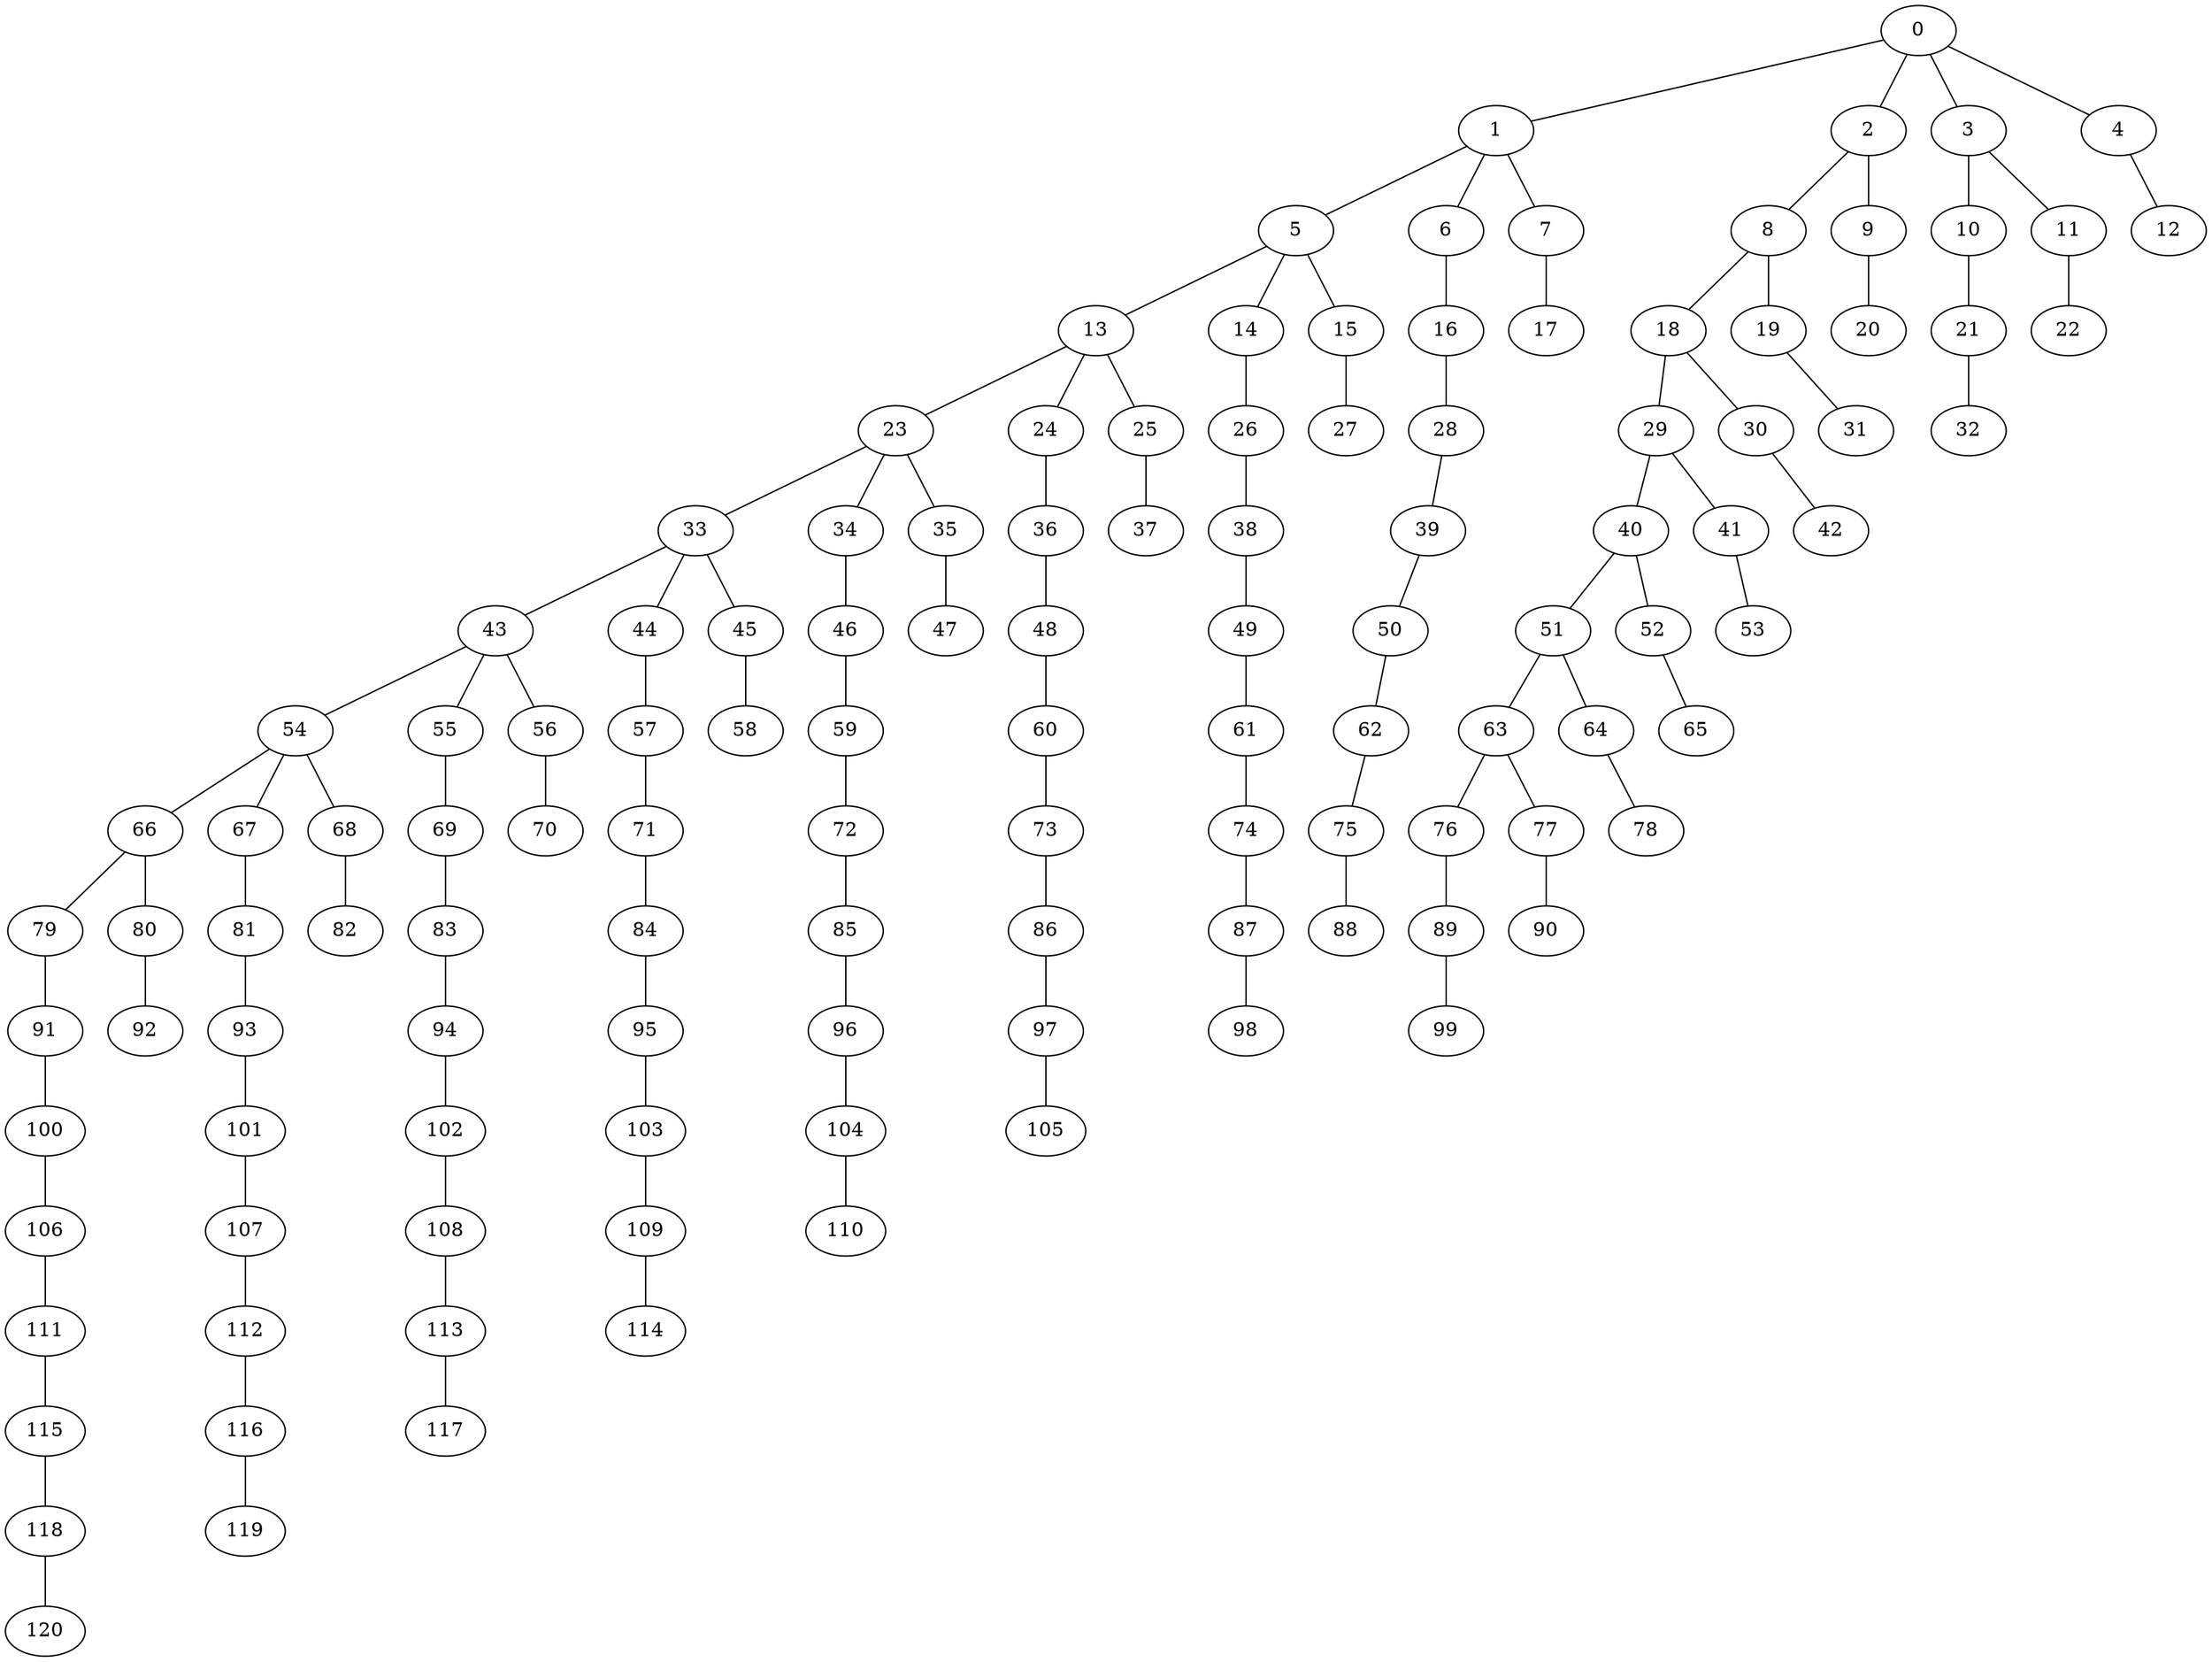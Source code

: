 graph G {
0
1
2
3
4
5
6
7
8
9
10
11
12
13
14
15
16
17
18
19
20
21
22
23
24
25
26
27
28
29
30
31
32
33
34
35
36
37
38
39
40
41
42
43
44
45
46
47
48
49
50
51
52
53
54
55
56
57
58
59
60
61
62
63
64
65
66
67
68
69
70
71
72
73
74
75
76
77
78
79
80
81
82
83
84
85
86
87
88
89
90
91
92
93
94
95
96
97
98
99
100
101
102
103
104
105
106
107
108
109
110
111
112
113
114
115
116
117
118
119
120
0 -- 1
0 -- 2
0 -- 3
0 -- 4
1 -- 5
1 -- 6
1 -- 7
2 -- 8
2 -- 9
3 -- 10
3 -- 11
4 -- 12
5 -- 13
5 -- 14
5 -- 15
6 -- 16
7 -- 17
8 -- 18
8 -- 19
9 -- 20
10 -- 21
11 -- 22
13 -- 23
13 -- 24
13 -- 25
14 -- 26
15 -- 27
16 -- 28
18 -- 29
18 -- 30
19 -- 31
21 -- 32
23 -- 33
23 -- 34
23 -- 35
24 -- 36
25 -- 37
26 -- 38
28 -- 39
29 -- 40
29 -- 41
30 -- 42
33 -- 43
33 -- 44
33 -- 45
34 -- 46
35 -- 47
36 -- 48
38 -- 49
39 -- 50
40 -- 51
40 -- 52
41 -- 53
43 -- 54
43 -- 55
43 -- 56
44 -- 57
45 -- 58
46 -- 59
48 -- 60
49 -- 61
50 -- 62
51 -- 63
51 -- 64
52 -- 65
54 -- 66
54 -- 67
54 -- 68
55 -- 69
56 -- 70
57 -- 71
59 -- 72
60 -- 73
61 -- 74
62 -- 75
63 -- 76
63 -- 77
64 -- 78
66 -- 79
66 -- 80
67 -- 81
68 -- 82
69 -- 83
71 -- 84
72 -- 85
73 -- 86
74 -- 87
75 -- 88
76 -- 89
77 -- 90
79 -- 91
80 -- 92
81 -- 93
83 -- 94
84 -- 95
85 -- 96
86 -- 97
87 -- 98
89 -- 99
91 -- 100
93 -- 101
94 -- 102
95 -- 103
96 -- 104
97 -- 105
100 -- 106
101 -- 107
102 -- 108
103 -- 109
104 -- 110
106 -- 111
107 -- 112
108 -- 113
109 -- 114
111 -- 115
112 -- 116
113 -- 117
115 -- 118
116 -- 119
118 -- 120
}
